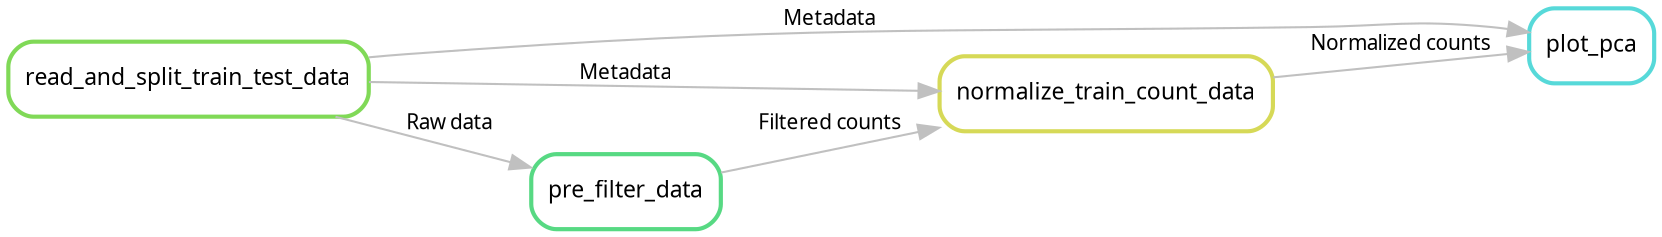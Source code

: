 digraph snakemake_dag {
    graph[rankdir=LR, bgcolor=white, margin=0, labelloc="t", fontname="sans", fontsize=12];
    node[shape=box, style=rounded, fontname=sans, fontsize=11, penwidth=2];
    edge[penwidth=1, color=grey, fontname="sans", fontsize=10];

	0[label = "plot_pca", color = "0.50 0.6 0.85"];
	1[label = "normalize_train_count_data", color = "0.17 0.6 0.85"];
	2[label = "pre_filter_data", color = "0.39 0.6 0.85"];
	3[label = "read_and_split_train_test_data", color = "0.28 0.6 0.85"];

	# Edge labels
    1 -> 0 [label="Normalized counts"];
    3 -> 0 [label="Metadata"];
    2 -> 1 [label="Filtered counts"];
    3 -> 1 [label="Metadata"];
    3 -> 2 [label="Raw data"];
}            
